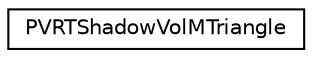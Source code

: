 digraph "Graphical Class Hierarchy"
{
  edge [fontname="Helvetica",fontsize="10",labelfontname="Helvetica",labelfontsize="10"];
  node [fontname="Helvetica",fontsize="10",shape=record];
  rankdir="LR";
  Node1 [label="PVRTShadowVolMTriangle",height=0.2,width=0.4,color="black", fillcolor="white", style="filled",URL="$struct_p_v_r_t_shadow_vol_m_triangle.html",tooltip="Triangle to form part of a shadow volume mesh. "];
}
